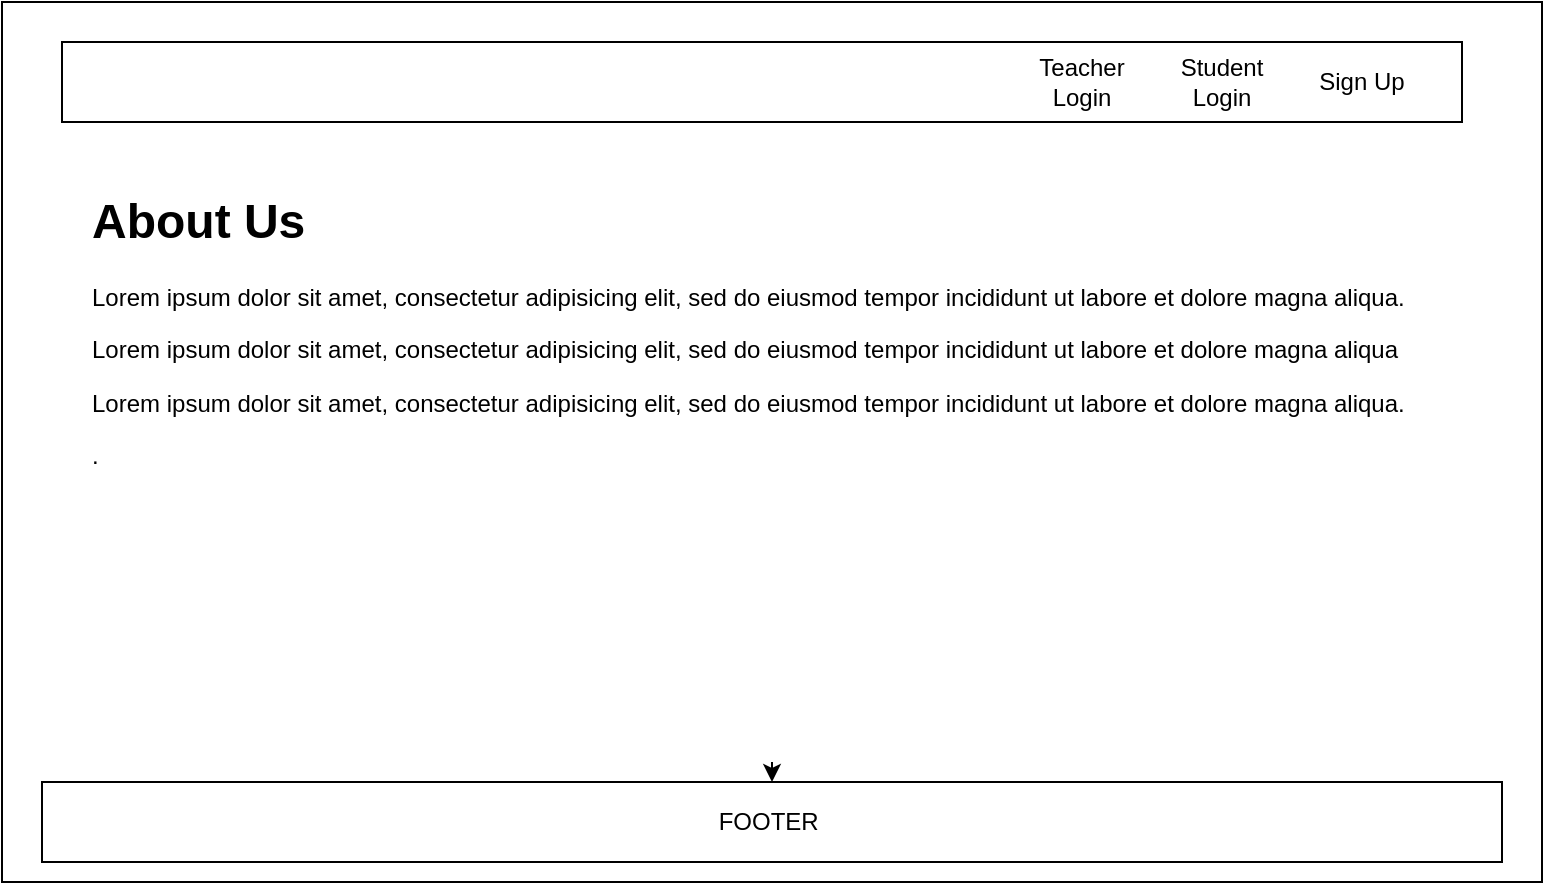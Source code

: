 <mxfile>
    <diagram id="4yIVGi3FwNv32nIHw96h" name="About Us Page">
        <mxGraphModel dx="1129" dy="641" grid="1" gridSize="10" guides="1" tooltips="1" connect="1" arrows="1" fold="1" page="1" pageScale="1" pageWidth="850" pageHeight="1100" math="0" shadow="0">
            <root>
                <mxCell id="ExqIH3tgTw6KlEuZpwMR-0"/>
                <mxCell id="ExqIH3tgTw6KlEuZpwMR-1" parent="ExqIH3tgTw6KlEuZpwMR-0"/>
                <mxCell id="ZtMeFOP-PAlH4SeSv025-0" value="" style="rounded=0;whiteSpace=wrap;html=1;fontFamily=Helvetica;" parent="ExqIH3tgTw6KlEuZpwMR-1" vertex="1">
                    <mxGeometry x="30" y="30" width="770" height="440" as="geometry"/>
                </mxCell>
                <mxCell id="ZtMeFOP-PAlH4SeSv025-1" value="" style="rounded=0;whiteSpace=wrap;html=1;fontFamily=Helvetica;" parent="ExqIH3tgTw6KlEuZpwMR-1" vertex="1">
                    <mxGeometry x="60" y="50" width="700" height="40" as="geometry"/>
                </mxCell>
                <mxCell id="ZtMeFOP-PAlH4SeSv025-3" value="FOOTER&amp;nbsp;" style="rounded=0;whiteSpace=wrap;html=1;fontFamily=Helvetica;" parent="ExqIH3tgTw6KlEuZpwMR-1" vertex="1">
                    <mxGeometry x="50" y="420" width="730" height="40" as="geometry"/>
                </mxCell>
                <mxCell id="E-DnL_YD9GuMWTzI9t9W-0" value="Sign Up" style="text;html=1;strokeColor=none;fillColor=none;align=center;verticalAlign=middle;whiteSpace=wrap;rounded=0;" parent="ExqIH3tgTw6KlEuZpwMR-1" vertex="1">
                    <mxGeometry x="680" y="55" width="60" height="30" as="geometry"/>
                </mxCell>
                <mxCell id="ZtMeFOP-PAlH4SeSv025-5" value="Teacher Login" style="text;html=1;strokeColor=none;fillColor=none;align=center;verticalAlign=middle;whiteSpace=wrap;rounded=0;fontFamily=Helvetica;" parent="ExqIH3tgTw6KlEuZpwMR-1" vertex="1">
                    <mxGeometry x="540" y="55" width="60" height="30" as="geometry"/>
                </mxCell>
                <mxCell id="E-DnL_YD9GuMWTzI9t9W-1" value="Student Login" style="text;html=1;strokeColor=none;fillColor=none;align=center;verticalAlign=middle;whiteSpace=wrap;rounded=0;" parent="ExqIH3tgTw6KlEuZpwMR-1" vertex="1">
                    <mxGeometry x="610" y="55" width="60" height="30" as="geometry"/>
                </mxCell>
                <mxCell id="ZtMeFOP-PAlH4SeSv025-6" value="&lt;h1&gt;About Us&lt;/h1&gt;&lt;p&gt;Lorem ipsum dolor sit amet, consectetur adipisicing elit, sed do eiusmod tempor incididunt ut labore et dolore magna aliqua.&lt;/p&gt;&lt;p&gt;Lorem ipsum dolor sit amet, consectetur adipisicing elit, sed do eiusmod tempor incididunt ut labore et dolore magna aliqua&lt;/p&gt;Lorem ipsum dolor sit amet, consectetur adipisicing elit, sed do eiusmod tempor incididunt ut labore et dolore magna aliqua.&lt;p&gt;.&lt;br&gt;&lt;/p&gt;" style="text;html=1;strokeColor=none;fillColor=none;spacing=5;spacingTop=-20;whiteSpace=wrap;overflow=hidden;rounded=0;fontFamily=Helvetica;" parent="ExqIH3tgTw6KlEuZpwMR-1" vertex="1">
                    <mxGeometry x="70" y="120" width="690" height="160" as="geometry"/>
                </mxCell>
                <mxCell id="Mi8BzaPjkI4lWHt2muyp-0" style="edgeStyle=none;html=1;" parent="ExqIH3tgTw6KlEuZpwMR-1" target="ZtMeFOP-PAlH4SeSv025-3" edge="1">
                    <mxGeometry relative="1" as="geometry">
                        <mxPoint x="415" y="410" as="sourcePoint"/>
                    </mxGeometry>
                </mxCell>
            </root>
        </mxGraphModel>
    </diagram>
    <diagram id="8kjsgSGPUp6MripZ7IJa" name="Login Page">
        <mxGraphModel dx="1979" dy="1741" grid="1" gridSize="10" guides="1" tooltips="1" connect="1" arrows="1" fold="1" page="1" pageScale="1" pageWidth="850" pageHeight="1100" math="0" shadow="0">
            <root>
                <mxCell id="0"/>
                <mxCell id="1" parent="0"/>
                <mxCell id="5" value="" style="shape=ext;double=1;whiteSpace=wrap;html=1;aspect=fixed;" parent="1" vertex="1">
                    <mxGeometry x="-20" y="-1070" width="530" height="530" as="geometry"/>
                </mxCell>
                <mxCell id="7" value="" style="rounded=0;whiteSpace=wrap;html=1;" parent="1" vertex="1">
                    <mxGeometry x="110" y="-985" width="270" height="360" as="geometry"/>
                </mxCell>
                <mxCell id="8" value="" style="rounded=0;whiteSpace=wrap;html=1;fontFamily=Helvetica;" parent="1" vertex="1">
                    <mxGeometry x="210" y="-870" width="140" height="30" as="geometry"/>
                </mxCell>
                <mxCell id="9" value="" style="rounded=0;whiteSpace=wrap;html=1;" parent="1" vertex="1">
                    <mxGeometry x="210" y="-820" width="140" height="30" as="geometry"/>
                </mxCell>
                <mxCell id="10" value="LOGIN" style="rounded=1;whiteSpace=wrap;html=1;" parent="1" vertex="1">
                    <mxGeometry x="180" y="-760" width="120" height="30" as="geometry"/>
                </mxCell>
                <mxCell id="13" value="Email Id" style="text;html=1;strokeColor=none;fillColor=none;align=center;verticalAlign=middle;whiteSpace=wrap;rounded=0;fontFamily=Helvetica;" parent="1" vertex="1">
                    <mxGeometry x="120" y="-870" width="60" height="30" as="geometry"/>
                </mxCell>
                <mxCell id="14" value="Password" style="text;html=1;strokeColor=none;fillColor=none;align=center;verticalAlign=middle;whiteSpace=wrap;rounded=0;fontFamily=Helvetica;" parent="1" vertex="1">
                    <mxGeometry x="125" y="-820" width="60" height="30" as="geometry"/>
                </mxCell>
                <mxCell id="15" value="Sign Up" style="text;html=1;strokeColor=none;fillColor=none;align=center;verticalAlign=middle;whiteSpace=wrap;rounded=0;" parent="1" vertex="1">
                    <mxGeometry x="190" y="-710" width="110" height="30" as="geometry"/>
                </mxCell>
                <mxCell id="16" value="HEADING" style="text;html=1;strokeColor=none;fillColor=none;align=center;verticalAlign=middle;whiteSpace=wrap;rounded=0;fontFamily=Helvetica;" parent="1" vertex="1">
                    <mxGeometry x="155" y="-970" width="180" height="30" as="geometry"/>
                </mxCell>
            </root>
        </mxGraphModel>
    </diagram>
    <diagram id="Bbhji9UGI7SfxLiEgVfA" name="Student Dashboard">
        <mxGraphModel dx="1129" dy="641" grid="1" gridSize="10" guides="1" tooltips="1" connect="1" arrows="1" fold="1" page="1" pageScale="1" pageWidth="850" pageHeight="1100" math="0" shadow="0">
            <root>
                <mxCell id="zXzUjoa1P5fi8Ffi5AOU-0"/>
                <mxCell id="zXzUjoa1P5fi8Ffi5AOU-1" parent="zXzUjoa1P5fi8Ffi5AOU-0"/>
                <mxCell id="Kfoxr7Jj5gj9MzMsQyzw-0" value="" style="rounded=0;whiteSpace=wrap;html=1;" parent="zXzUjoa1P5fi8Ffi5AOU-1" vertex="1">
                    <mxGeometry x="30" y="50" width="740" height="470" as="geometry"/>
                </mxCell>
                <mxCell id="x2AUl-yf8b87zl7sVc9--0" value="" style="rounded=1;whiteSpace=wrap;html=1;" parent="zXzUjoa1P5fi8Ffi5AOU-1" vertex="1">
                    <mxGeometry x="60" y="70" width="680" height="40" as="geometry"/>
                </mxCell>
                <mxCell id="x2AUl-yf8b87zl7sVc9--1" value="Log Out" style="text;html=1;strokeColor=none;fillColor=none;align=center;verticalAlign=middle;whiteSpace=wrap;rounded=0;" parent="zXzUjoa1P5fi8Ffi5AOU-1" vertex="1">
                    <mxGeometry x="670" y="75" width="60" height="30" as="geometry"/>
                </mxCell>
                <mxCell id="x2AUl-yf8b87zl7sVc9--2" value="Join Exam Room" style="text;html=1;strokeColor=none;fillColor=none;align=center;verticalAlign=middle;whiteSpace=wrap;rounded=0;" parent="zXzUjoa1P5fi8Ffi5AOU-1" vertex="1">
                    <mxGeometry x="520" y="75" width="60" height="30" as="geometry"/>
                </mxCell>
                <mxCell id="7WoRQ0zAWr24PRS91U3V-0" value="Profile" style="text;html=1;strokeColor=none;fillColor=none;align=center;verticalAlign=middle;whiteSpace=wrap;rounded=0;" parent="zXzUjoa1P5fi8Ffi5AOU-1" vertex="1">
                    <mxGeometry x="600" y="75" width="60" height="30" as="geometry"/>
                </mxCell>
                <mxCell id="ptVAV-YRe3XVn0_-v7bF-0" value="" style="rounded=0;whiteSpace=wrap;html=1;" parent="zXzUjoa1P5fi8Ffi5AOU-1" vertex="1">
                    <mxGeometry x="190" y="227.5" width="140" height="90" as="geometry"/>
                </mxCell>
                <mxCell id="CBZ8GPZlbyutA05bMjcJ-1" value="Available Exams" style="text;html=1;strokeColor=none;fillColor=none;align=center;verticalAlign=middle;whiteSpace=wrap;rounded=0;" parent="zXzUjoa1P5fi8Ffi5AOU-1" vertex="1">
                    <mxGeometry x="230" y="257.5" width="60" height="30" as="geometry"/>
                </mxCell>
                <mxCell id="CBZ8GPZlbyutA05bMjcJ-2" value="" style="rounded=0;whiteSpace=wrap;html=1;" parent="zXzUjoa1P5fi8Ffi5AOU-1" vertex="1">
                    <mxGeometry x="450" y="230" width="140" height="90" as="geometry"/>
                </mxCell>
                <mxCell id="CBZ8GPZlbyutA05bMjcJ-3" value="Previous Exams" style="text;html=1;strokeColor=none;fillColor=none;align=center;verticalAlign=middle;whiteSpace=wrap;rounded=0;" parent="zXzUjoa1P5fi8Ffi5AOU-1" vertex="1">
                    <mxGeometry x="490" y="260" width="60" height="30" as="geometry"/>
                </mxCell>
            </root>
        </mxGraphModel>
    </diagram>
    <diagram id="0ca-sSrQqBaY6ztvT5Tu" name="Teacher's Dashboard">
        <mxGraphModel dx="1129" dy="641" grid="1" gridSize="10" guides="1" tooltips="1" connect="1" arrows="1" fold="1" page="1" pageScale="1" pageWidth="850" pageHeight="1100" math="0" shadow="0">
            <root>
                <mxCell id="jTh9CUPToRiEz6029SHT-0"/>
                <mxCell id="jTh9CUPToRiEz6029SHT-1" parent="jTh9CUPToRiEz6029SHT-0"/>
                <mxCell id="2Oag82weWbT6OPz6Am3d-0" value="" style="rounded=0;whiteSpace=wrap;html=1;fontFamily=Helvetica;" parent="jTh9CUPToRiEz6029SHT-1" vertex="1">
                    <mxGeometry x="70" y="50" width="680" height="420" as="geometry"/>
                </mxCell>
                <mxCell id="BIw-mPvlz_RNqV7H5xk0-0" value="" style="rounded=0;whiteSpace=wrap;html=1;fontFamily=Helvetica;" parent="jTh9CUPToRiEz6029SHT-1" vertex="1">
                    <mxGeometry x="100" y="70" width="630" height="60" as="geometry"/>
                </mxCell>
                <mxCell id="BIw-mPvlz_RNqV7H5xk0-2" value="" style="rounded=1;whiteSpace=wrap;html=1;fontFamily=Helvetica;" parent="jTh9CUPToRiEz6029SHT-1" vertex="1">
                    <mxGeometry x="620" y="75" width="100" height="50" as="geometry"/>
                </mxCell>
                <mxCell id="BIw-mPvlz_RNqV7H5xk0-3" value="Logout" style="text;html=1;strokeColor=none;fillColor=none;align=center;verticalAlign=middle;whiteSpace=wrap;rounded=0;fontFamily=Helvetica;" parent="jTh9CUPToRiEz6029SHT-1" vertex="1">
                    <mxGeometry x="640" y="85" width="60" height="30" as="geometry"/>
                </mxCell>
                <mxCell id="BIw-mPvlz_RNqV7H5xk0-4" value="" style="rounded=0;whiteSpace=wrap;html=1;fontFamily=Helvetica;" parent="jTh9CUPToRiEz6029SHT-1" vertex="1">
                    <mxGeometry x="490" y="77.5" width="120" height="45" as="geometry"/>
                </mxCell>
                <mxCell id="BIw-mPvlz_RNqV7H5xk0-5" value="Check Students Profile" style="text;html=1;strokeColor=none;fillColor=none;align=center;verticalAlign=middle;whiteSpace=wrap;rounded=0;fontFamily=Helvetica;" parent="jTh9CUPToRiEz6029SHT-1" vertex="1">
                    <mxGeometry x="495" y="85" width="110" height="30" as="geometry"/>
                </mxCell>
                <mxCell id="BIw-mPvlz_RNqV7H5xk0-7" value="" style="rounded=0;whiteSpace=wrap;html=1;fontFamily=Helvetica;" parent="jTh9CUPToRiEz6029SHT-1" vertex="1">
                    <mxGeometry x="365" y="77.5" width="120" height="45" as="geometry"/>
                </mxCell>
                <mxCell id="BIw-mPvlz_RNqV7H5xk0-8" value="Create an Exam" style="text;html=1;strokeColor=none;fillColor=none;align=center;verticalAlign=middle;whiteSpace=wrap;rounded=0;fontFamily=Helvetica;" parent="jTh9CUPToRiEz6029SHT-1" vertex="1">
                    <mxGeometry x="370" y="85" width="110" height="30" as="geometry"/>
                </mxCell>
                <mxCell id="BIw-mPvlz_RNqV7H5xk0-9" value="" style="rounded=0;whiteSpace=wrap;html=1;fontFamily=Helvetica;" parent="jTh9CUPToRiEz6029SHT-1" vertex="1">
                    <mxGeometry x="100" y="175" width="230" height="40" as="geometry"/>
                </mxCell>
                <mxCell id="BIw-mPvlz_RNqV7H5xk0-13" value="" style="rounded=0;whiteSpace=wrap;html=1;fontFamily=Helvetica;" parent="jTh9CUPToRiEz6029SHT-1" vertex="1">
                    <mxGeometry x="100" y="275" width="210" height="40" as="geometry"/>
                </mxCell>
                <mxCell id="BIw-mPvlz_RNqV7H5xk0-14" value="EXAMS&amp;nbsp;" style="text;html=1;strokeColor=none;fillColor=none;align=center;verticalAlign=middle;whiteSpace=wrap;rounded=0;fontFamily=Helvetica;" parent="jTh9CUPToRiEz6029SHT-1" vertex="1">
                    <mxGeometry x="115" y="280" width="180" height="30" as="geometry"/>
                </mxCell>
            </root>
        </mxGraphModel>
    </diagram>
    <diagram id="wNDlp5_b6D2oavIsJAlk" name="Sign Up Page">
        <mxGraphModel dx="1129" dy="641" grid="1" gridSize="10" guides="1" tooltips="1" connect="1" arrows="1" fold="1" page="1" pageScale="1" pageWidth="850" pageHeight="1100" math="0" shadow="0">
            <root>
                <mxCell id="d4-0kCkyaN3TOfVluZbE-0"/>
                <mxCell id="d4-0kCkyaN3TOfVluZbE-1" parent="d4-0kCkyaN3TOfVluZbE-0"/>
                <mxCell id="5NVDdIN7nDcqhKTNA-Ts-0" value="" style="whiteSpace=wrap;html=1;" parent="d4-0kCkyaN3TOfVluZbE-1" vertex="1">
                    <mxGeometry x="70" y="80" width="670" height="430" as="geometry"/>
                </mxCell>
                <mxCell id="ryXl-r3xM2VN19znU6sI-2" value="" style="rounded=0;whiteSpace=wrap;html=1;fontSize=16;" parent="d4-0kCkyaN3TOfVluZbE-1" vertex="1">
                    <mxGeometry x="230" y="130" width="290" height="35" as="geometry"/>
                </mxCell>
                <mxCell id="ryXl-r3xM2VN19znU6sI-3" value="E-mail" style="text;html=1;strokeColor=none;fillColor=none;align=center;verticalAlign=middle;whiteSpace=wrap;rounded=0;fontSize=16;labelPosition=center;verticalLabelPosition=middle;" parent="d4-0kCkyaN3TOfVluZbE-1" vertex="1">
                    <mxGeometry x="120" y="190" width="90" height="40" as="geometry"/>
                </mxCell>
                <mxCell id="j75r1RxIoD0DbhgRRc1y-0" value="" style="rounded=0;whiteSpace=wrap;html=1;" parent="d4-0kCkyaN3TOfVluZbE-1" vertex="1">
                    <mxGeometry x="230" y="190" width="290" height="40" as="geometry"/>
                </mxCell>
                <mxCell id="ryXl-r3xM2VN19znU6sI-4" value="Password" style="text;html=1;strokeColor=none;fillColor=none;align=center;verticalAlign=middle;whiteSpace=wrap;rounded=0;fontSize=16;labelPosition=center;verticalLabelPosition=middle;" parent="d4-0kCkyaN3TOfVluZbE-1" vertex="1">
                    <mxGeometry x="120" y="250" width="90" height="40" as="geometry"/>
                </mxCell>
                <mxCell id="ryXl-r3xM2VN19znU6sI-6" value="Name" style="text;html=1;strokeColor=none;fillColor=none;align=center;verticalAlign=middle;whiteSpace=wrap;rounded=0;fontSize=16;labelPosition=center;verticalLabelPosition=middle;" parent="d4-0kCkyaN3TOfVluZbE-1" vertex="1">
                    <mxGeometry x="120" y="135" width="90" height="35" as="geometry"/>
                </mxCell>
                <mxCell id="j75r1RxIoD0DbhgRRc1y-1" value="" style="rounded=0;whiteSpace=wrap;html=1;" parent="d4-0kCkyaN3TOfVluZbE-1" vertex="1">
                    <mxGeometry x="230" y="255" width="290" height="35" as="geometry"/>
                </mxCell>
                <mxCell id="ryXl-r3xM2VN19znU6sI-7" value="Confirm Password" style="text;html=1;strokeColor=none;fillColor=none;align=center;verticalAlign=middle;whiteSpace=wrap;rounded=0;fontSize=16;" parent="d4-0kCkyaN3TOfVluZbE-1" vertex="1">
                    <mxGeometry x="120" y="330" width="90" height="40" as="geometry"/>
                </mxCell>
                <mxCell id="j75r1RxIoD0DbhgRRc1y-3" value="" style="rounded=0;whiteSpace=wrap;html=1;" parent="d4-0kCkyaN3TOfVluZbE-1" vertex="1">
                    <mxGeometry x="230" y="330" width="290" height="35" as="geometry"/>
                </mxCell>
                <mxCell id="ryXl-r3xM2VN19znU6sI-8" value="" style="rounded=0;whiteSpace=wrap;html=1;fontSize=16;" parent="d4-0kCkyaN3TOfVluZbE-1" vertex="1">
                    <mxGeometry x="310" y="425" width="100" height="40" as="geometry"/>
                </mxCell>
                <mxCell id="j75r1RxIoD0DbhgRRc1y-4" value="Submit" style="text;html=1;strokeColor=none;fillColor=none;align=center;verticalAlign=middle;whiteSpace=wrap;rounded=0;" parent="d4-0kCkyaN3TOfVluZbE-1" vertex="1">
                    <mxGeometry x="330" y="430" width="60" height="30" as="geometry"/>
                </mxCell>
                <mxCell id="j75r1RxIoD0DbhgRRc1y-5" value="Teacher" style="text;html=1;strokeColor=none;fillColor=none;align=center;verticalAlign=middle;whiteSpace=wrap;rounded=0;fontSize=16;" parent="d4-0kCkyaN3TOfVluZbE-1" vertex="1">
                    <mxGeometry x="260" y="390" width="70" height="20" as="geometry"/>
                </mxCell>
                <mxCell id="j75r1RxIoD0DbhgRRc1y-6" value="" style="ellipse;shape=doubleEllipse;whiteSpace=wrap;html=1;" parent="d4-0kCkyaN3TOfVluZbE-1" vertex="1">
                    <mxGeometry x="230" y="390" width="20" height="25" as="geometry"/>
                </mxCell>
                <mxCell id="ryXl-r3xM2VN19znU6sI-9" value="Student" style="text;html=1;strokeColor=none;fillColor=none;align=center;verticalAlign=middle;whiteSpace=wrap;rounded=0;fontSize=16;" parent="d4-0kCkyaN3TOfVluZbE-1" vertex="1">
                    <mxGeometry x="410" y="390" width="70" height="20" as="geometry"/>
                </mxCell>
                <mxCell id="j75r1RxIoD0DbhgRRc1y-7" value="" style="ellipse;shape=doubleEllipse;whiteSpace=wrap;html=1;" parent="d4-0kCkyaN3TOfVluZbE-1" vertex="1">
                    <mxGeometry x="370" y="390" width="20" height="25" as="geometry"/>
                </mxCell>
            </root>
        </mxGraphModel>
    </diagram>
    <diagram id="zJB1AgHD7BYh-5RBO7Ho" name="Create An Exam">
        <mxGraphModel grid="1" gridSize="10" guides="1" tooltips="1" connect="1" arrows="1" page="1" fold="1" pageScale="1" pageWidth="850" pageHeight="1100" math="0" shadow="0">
            <root>
                <mxCell id="r1yzAtr3I3cfLHKB_Uyx-0"/>
                <mxCell id="r1yzAtr3I3cfLHKB_Uyx-1" parent="r1yzAtr3I3cfLHKB_Uyx-0"/>
                <mxCell id="XSPPJpamOsA5UL6VstLj-5" value="" style="rounded=0;whiteSpace=wrap;html=1;" vertex="1" parent="r1yzAtr3I3cfLHKB_Uyx-1">
                    <mxGeometry x="40" y="40" width="775" height="540" as="geometry"/>
                </mxCell>
                <mxCell id="hHcgoItqgZrQurkWWA70-0" value="&lt;font style=&quot;font-size: 21px&quot;&gt;Create An Exam&lt;/font&gt;" style="text;html=1;strokeColor=default;fillColor=none;align=left;verticalAlign=middle;whiteSpace=wrap;rounded=0;" vertex="1" parent="r1yzAtr3I3cfLHKB_Uyx-1">
                    <mxGeometry x="40" y="40" width="680" height="50" as="geometry"/>
                </mxCell>
                <mxCell id="vqpnKO2aLjiFtbLh6GOx-0" value="&lt;font style=&quot;font-size: 13px&quot;&gt;Back to &lt;br&gt;Dashboard&lt;/font&gt;" style="text;html=1;strokeColor=default;fillColor=none;align=center;verticalAlign=middle;whiteSpace=wrap;rounded=0;fontSize=21;" vertex="1" parent="r1yzAtr3I3cfLHKB_Uyx-1">
                    <mxGeometry x="720" y="40" width="90" height="50" as="geometry"/>
                </mxCell>
                <mxCell id="NtDFgTciLGZu_4-0sqmn-0" value="" style="rounded=0;whiteSpace=wrap;html=1;" vertex="1" parent="r1yzAtr3I3cfLHKB_Uyx-1">
                    <mxGeometry x="50" y="120" width="600" height="80" as="geometry"/>
                </mxCell>
                <mxCell id="NtDFgTciLGZu_4-0sqmn-1" value="&lt;font style=&quot;font-size: 18px&quot;&gt;Exam&amp;nbsp;name&lt;/font&gt;" style="text;html=1;strokeColor=none;fillColor=none;align=left;verticalAlign=middle;whiteSpace=wrap;rounded=0;" vertex="1" parent="r1yzAtr3I3cfLHKB_Uyx-1">
                    <mxGeometry x="50" y="120" width="595" height="40" as="geometry"/>
                </mxCell>
                <mxCell id="NtDFgTciLGZu_4-0sqmn-2" value="Exam Description" style="text;html=1;strokeColor=none;fillColor=none;align=left;verticalAlign=middle;whiteSpace=wrap;rounded=0;" vertex="1" parent="r1yzAtr3I3cfLHKB_Uyx-1">
                    <mxGeometry x="50" y="160" width="595" height="40" as="geometry"/>
                </mxCell>
                <mxCell id="NtDFgTciLGZu_4-0sqmn-7" value="" style="rounded=0;whiteSpace=wrap;html=1;" vertex="1" parent="r1yzAtr3I3cfLHKB_Uyx-1">
                    <mxGeometry x="50" y="250" width="670" height="150" as="geometry"/>
                </mxCell>
                <mxCell id="NtDFgTciLGZu_4-0sqmn-10" value="Option C" style="rounded=0;whiteSpace=wrap;html=1;" vertex="1" parent="r1yzAtr3I3cfLHKB_Uyx-1">
                    <mxGeometry x="60" y="370" width="120" height="20" as="geometry"/>
                </mxCell>
                <mxCell id="NtDFgTciLGZu_4-0sqmn-11" value="Question" style="rounded=0;whiteSpace=wrap;html=1;" vertex="1" parent="r1yzAtr3I3cfLHKB_Uyx-1">
                    <mxGeometry x="60" y="262.5" width="320" height="37.5" as="geometry"/>
                </mxCell>
                <mxCell id="NtDFgTciLGZu_4-0sqmn-14" value="Option B" style="rounded=0;whiteSpace=wrap;html=1;" vertex="1" parent="r1yzAtr3I3cfLHKB_Uyx-1">
                    <mxGeometry x="60" y="340" width="120" height="20" as="geometry"/>
                </mxCell>
                <mxCell id="NtDFgTciLGZu_4-0sqmn-15" value="Option A" style="rounded=0;whiteSpace=wrap;html=1;" vertex="1" parent="r1yzAtr3I3cfLHKB_Uyx-1">
                    <mxGeometry x="60" y="310" width="120" height="20" as="geometry"/>
                </mxCell>
                <mxCell id="NtDFgTciLGZu_4-0sqmn-16" value="Delete" style="rounded=0;whiteSpace=wrap;html=1;" vertex="1" parent="r1yzAtr3I3cfLHKB_Uyx-1">
                    <mxGeometry x="550" y="411.25" width="80" height="17.5" as="geometry"/>
                </mxCell>
                <mxCell id="NtDFgTciLGZu_4-0sqmn-22" value="Add question" style="rounded=0;whiteSpace=wrap;html=1;" vertex="1" parent="r1yzAtr3I3cfLHKB_Uyx-1">
                    <mxGeometry x="640" y="411.25" width="80" height="17.5" as="geometry"/>
                </mxCell>
                <mxCell id="NtDFgTciLGZu_4-0sqmn-23" value="Add Image" style="rounded=0;whiteSpace=wrap;html=1;" vertex="1" parent="r1yzAtr3I3cfLHKB_Uyx-1">
                    <mxGeometry x="610" y="272.5" width="80" height="17.5" as="geometry"/>
                </mxCell>
                <mxCell id="NtDFgTciLGZu_4-0sqmn-24" value="CREATE EXAM" style="rounded=0;whiteSpace=wrap;html=1;" vertex="1" parent="r1yzAtr3I3cfLHKB_Uyx-1">
                    <mxGeometry x="670" y="510" width="120" height="60" as="geometry"/>
                </mxCell>
                <mxCell id="_25cPomTbD3tkDS0ZUQQ-0" value="Exam Date" style="rounded=0;whiteSpace=wrap;html=1;" vertex="1" parent="r1yzAtr3I3cfLHKB_Uyx-1">
                    <mxGeometry x="660" y="120" width="120" height="30" as="geometry"/>
                </mxCell>
                <mxCell id="_25cPomTbD3tkDS0ZUQQ-1" value="Exam Time" style="rounded=0;whiteSpace=wrap;html=1;" vertex="1" parent="r1yzAtr3I3cfLHKB_Uyx-1">
                    <mxGeometry x="660" y="170" width="120" height="30" as="geometry"/>
                </mxCell>
            </root>
        </mxGraphModel>
    </diagram>
</mxfile>